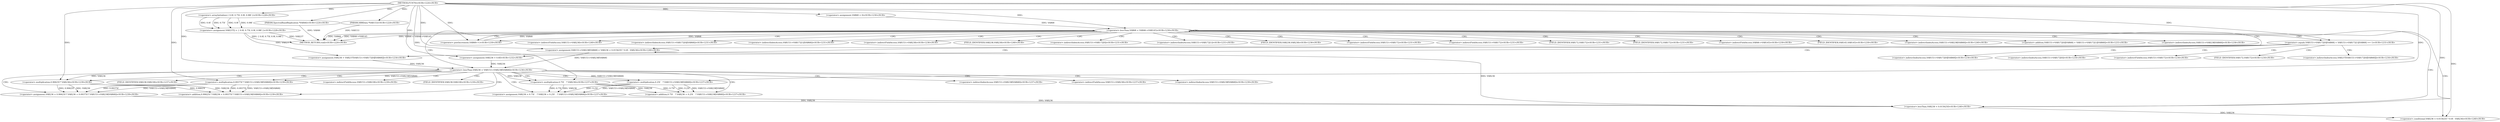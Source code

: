 
digraph "FUN70" {  

"6961" [label = "(METHOD,FUN70)<SUB>1224</SUB>" ]

"7072" [label = "(METHOD_RETURN,void)<SUB>1224</SUB>" ]

"6962" [label = "(PARAM,SpectralBandReplication *VAR46)<SUB>1224</SUB>" ]

"6963" [label = "(PARAM,SBRData *VAR153)<SUB>1224</SUB>" ]

"6968" [label = "(&lt;operator&gt;.assignment,VAR237[] = { 0.0f, 0.75f, 0.9f, 0.98f })<SUB>1228</SUB>" ]

"6980" [label = "(&lt;operator&gt;.lessThan,VAR68 &lt; VAR46-&gt;VAR145)<SUB>1230</SUB>" ]

"6985" [label = "(&lt;operator&gt;.postIncrement,VAR68++)<SUB>1230</SUB>" ]

"6970" [label = "(&lt;operator&gt;.arrayInitializer,{ 0.0f, 0.75f, 0.9f, 0.98f })<SUB>1228</SUB>" ]

"6977" [label = "(&lt;operator&gt;.assignment,VAR68 = 0)<SUB>1230</SUB>" ]

"7060" [label = "(&lt;operator&gt;.assignment,VAR153-&gt;VAR238[VAR68] = VAR236 &lt; 0.015625f ? 0.0f : VAR236)<SUB>1240</SUB>" ]

"6989" [label = "(&lt;operator&gt;.equals,VAR153-&gt;VAR172[0][VAR68] + VAR153-&gt;VAR172[1][VAR68] == 1)<SUB>1231</SUB>" ]

"7024" [label = "(&lt;operator&gt;.lessThan,VAR236 &lt; VAR153-&gt;VAR238[VAR68])<SUB>1236</SUB>" ]

"7007" [label = "(&lt;operator&gt;.assignment,VAR236 = 0.6f)<SUB>1232</SUB>" ]

"7032" [label = "(&lt;operator&gt;.assignment,VAR236 = 0.75f    * VAR236 + 0.25f    * VAR153-&gt;VAR238[VAR68])<SUB>1237</SUB>" ]

"7066" [label = "(&lt;operator&gt;.conditional,VAR236 &lt; 0.015625f ? 0.0f : VAR236)<SUB>1240</SUB>" ]

"7012" [label = "(&lt;operator&gt;.assignment,VAR236 = VAR237[VAR153-&gt;VAR172[0][VAR68]])<SUB>1234</SUB>" ]

"7047" [label = "(&lt;operator&gt;.assignment,VAR236 = 0.90625f * VAR236 + 0.09375f * VAR153-&gt;VAR238[VAR68])<SUB>1239</SUB>" ]

"7067" [label = "(&lt;operator&gt;.lessThan,VAR236 &lt; 0.015625f)<SUB>1240</SUB>" ]

"7034" [label = "(&lt;operator&gt;.addition,0.75f    * VAR236 + 0.25f    * VAR153-&gt;VAR238[VAR68])<SUB>1237</SUB>" ]

"7035" [label = "(&lt;operator&gt;.multiplication,0.75f    * VAR236)<SUB>1237</SUB>" ]

"7038" [label = "(&lt;operator&gt;.multiplication,0.25f    * VAR153-&gt;VAR238[VAR68])<SUB>1237</SUB>" ]

"7049" [label = "(&lt;operator&gt;.addition,0.90625f * VAR236 + 0.09375f * VAR153-&gt;VAR238[VAR68])<SUB>1239</SUB>" ]

"7050" [label = "(&lt;operator&gt;.multiplication,0.90625f * VAR236)<SUB>1239</SUB>" ]

"7053" [label = "(&lt;operator&gt;.multiplication,0.09375f * VAR153-&gt;VAR238[VAR68])<SUB>1239</SUB>" ]

"6982" [label = "(&lt;operator&gt;.indirectFieldAccess,VAR46-&gt;VAR145)<SUB>1230</SUB>" ]

"6984" [label = "(FIELD_IDENTIFIER,VAR145,VAR145)<SUB>1230</SUB>" ]

"7061" [label = "(&lt;operator&gt;.indirectIndexAccess,VAR153-&gt;VAR238[VAR68])<SUB>1240</SUB>" ]

"6990" [label = "(&lt;operator&gt;.addition,VAR153-&gt;VAR172[0][VAR68] + VAR153-&gt;VAR172[1][VAR68])<SUB>1231</SUB>" ]

"7026" [label = "(&lt;operator&gt;.indirectIndexAccess,VAR153-&gt;VAR238[VAR68])<SUB>1236</SUB>" ]

"7062" [label = "(&lt;operator&gt;.indirectFieldAccess,VAR153-&gt;VAR238)<SUB>1240</SUB>" ]

"6991" [label = "(&lt;operator&gt;.indirectIndexAccess,VAR153-&gt;VAR172[0][VAR68])<SUB>1231</SUB>" ]

"6998" [label = "(&lt;operator&gt;.indirectIndexAccess,VAR153-&gt;VAR172[1][VAR68])<SUB>1231</SUB>" ]

"7027" [label = "(&lt;operator&gt;.indirectFieldAccess,VAR153-&gt;VAR238)<SUB>1236</SUB>" ]

"7064" [label = "(FIELD_IDENTIFIER,VAR238,VAR238)<SUB>1240</SUB>" ]

"6992" [label = "(&lt;operator&gt;.indirectIndexAccess,VAR153-&gt;VAR172[0])<SUB>1231</SUB>" ]

"6999" [label = "(&lt;operator&gt;.indirectIndexAccess,VAR153-&gt;VAR172[1])<SUB>1231</SUB>" ]

"7014" [label = "(&lt;operator&gt;.indirectIndexAccess,VAR237[VAR153-&gt;VAR172[0][VAR68]])<SUB>1234</SUB>" ]

"7029" [label = "(FIELD_IDENTIFIER,VAR238,VAR238)<SUB>1236</SUB>" ]

"6993" [label = "(&lt;operator&gt;.indirectFieldAccess,VAR153-&gt;VAR172)<SUB>1231</SUB>" ]

"7000" [label = "(&lt;operator&gt;.indirectFieldAccess,VAR153-&gt;VAR172)<SUB>1231</SUB>" ]

"7016" [label = "(&lt;operator&gt;.indirectIndexAccess,VAR153-&gt;VAR172[0][VAR68])<SUB>1234</SUB>" ]

"7040" [label = "(&lt;operator&gt;.indirectIndexAccess,VAR153-&gt;VAR238[VAR68])<SUB>1237</SUB>" ]

"6995" [label = "(FIELD_IDENTIFIER,VAR172,VAR172)<SUB>1231</SUB>" ]

"7002" [label = "(FIELD_IDENTIFIER,VAR172,VAR172)<SUB>1231</SUB>" ]

"7017" [label = "(&lt;operator&gt;.indirectIndexAccess,VAR153-&gt;VAR172[0])<SUB>1234</SUB>" ]

"7041" [label = "(&lt;operator&gt;.indirectFieldAccess,VAR153-&gt;VAR238)<SUB>1237</SUB>" ]

"7055" [label = "(&lt;operator&gt;.indirectIndexAccess,VAR153-&gt;VAR238[VAR68])<SUB>1239</SUB>" ]

"7018" [label = "(&lt;operator&gt;.indirectFieldAccess,VAR153-&gt;VAR172)<SUB>1234</SUB>" ]

"7043" [label = "(FIELD_IDENTIFIER,VAR238,VAR238)<SUB>1237</SUB>" ]

"7056" [label = "(&lt;operator&gt;.indirectFieldAccess,VAR153-&gt;VAR238)<SUB>1239</SUB>" ]

"7020" [label = "(FIELD_IDENTIFIER,VAR172,VAR172)<SUB>1234</SUB>" ]

"7058" [label = "(FIELD_IDENTIFIER,VAR238,VAR238)<SUB>1239</SUB>" ]

  "6962" -> "7072"  [ label = "DDG: VAR46"] 

  "6963" -> "7072"  [ label = "DDG: VAR153"] 

  "6968" -> "7072"  [ label = "DDG: VAR237"] 

  "6968" -> "7072"  [ label = "DDG: { 0.0f, 0.75f, 0.9f, 0.98f }"] 

  "6980" -> "7072"  [ label = "DDG: VAR68"] 

  "6980" -> "7072"  [ label = "DDG: VAR46-&gt;VAR145"] 

  "6980" -> "7072"  [ label = "DDG: VAR68 &lt; VAR46-&gt;VAR145"] 

  "6961" -> "6962"  [ label = "DDG: "] 

  "6961" -> "6963"  [ label = "DDG: "] 

  "6970" -> "6968"  [ label = "DDG: 0.0f"] 

  "6970" -> "6968"  [ label = "DDG: 0.75f"] 

  "6970" -> "6968"  [ label = "DDG: 0.9f"] 

  "6970" -> "6968"  [ label = "DDG: 0.98f"] 

  "6961" -> "6970"  [ label = "DDG: "] 

  "6961" -> "6977"  [ label = "DDG: "] 

  "6977" -> "6980"  [ label = "DDG: VAR68"] 

  "6985" -> "6980"  [ label = "DDG: VAR68"] 

  "6961" -> "6980"  [ label = "DDG: "] 

  "6980" -> "6985"  [ label = "DDG: VAR68"] 

  "6961" -> "6985"  [ label = "DDG: "] 

  "6961" -> "7060"  [ label = "DDG: "] 

  "7067" -> "7060"  [ label = "DDG: VAR236"] 

  "6961" -> "6989"  [ label = "DDG: "] 

  "6961" -> "7007"  [ label = "DDG: "] 

  "7012" -> "7024"  [ label = "DDG: VAR236"] 

  "7007" -> "7024"  [ label = "DDG: VAR236"] 

  "6961" -> "7024"  [ label = "DDG: "] 

  "7060" -> "7024"  [ label = "DDG: VAR153-&gt;VAR238[VAR68]"] 

  "7035" -> "7032"  [ label = "DDG: 0.75f"] 

  "7035" -> "7032"  [ label = "DDG: VAR236"] 

  "7038" -> "7032"  [ label = "DDG: 0.25f"] 

  "7038" -> "7032"  [ label = "DDG: VAR153-&gt;VAR238[VAR68]"] 

  "6961" -> "7066"  [ label = "DDG: "] 

  "7067" -> "7066"  [ label = "DDG: VAR236"] 

  "6968" -> "7012"  [ label = "DDG: VAR237"] 

  "7050" -> "7047"  [ label = "DDG: 0.90625f"] 

  "7050" -> "7047"  [ label = "DDG: VAR236"] 

  "7053" -> "7047"  [ label = "DDG: 0.09375f"] 

  "7053" -> "7047"  [ label = "DDG: VAR153-&gt;VAR238[VAR68]"] 

  "7047" -> "7067"  [ label = "DDG: VAR236"] 

  "7032" -> "7067"  [ label = "DDG: VAR236"] 

  "6961" -> "7067"  [ label = "DDG: "] 

  "7035" -> "7034"  [ label = "DDG: 0.75f"] 

  "7035" -> "7034"  [ label = "DDG: VAR236"] 

  "7038" -> "7034"  [ label = "DDG: 0.25f"] 

  "7038" -> "7034"  [ label = "DDG: VAR153-&gt;VAR238[VAR68]"] 

  "6961" -> "7035"  [ label = "DDG: "] 

  "7024" -> "7035"  [ label = "DDG: VAR236"] 

  "6961" -> "7038"  [ label = "DDG: "] 

  "7024" -> "7038"  [ label = "DDG: VAR153-&gt;VAR238[VAR68]"] 

  "7050" -> "7049"  [ label = "DDG: 0.90625f"] 

  "7050" -> "7049"  [ label = "DDG: VAR236"] 

  "7053" -> "7049"  [ label = "DDG: 0.09375f"] 

  "7053" -> "7049"  [ label = "DDG: VAR153-&gt;VAR238[VAR68]"] 

  "6961" -> "7050"  [ label = "DDG: "] 

  "7024" -> "7050"  [ label = "DDG: VAR236"] 

  "6961" -> "7053"  [ label = "DDG: "] 

  "7024" -> "7053"  [ label = "DDG: VAR153-&gt;VAR238[VAR68]"] 

  "6980" -> "6992"  [ label = "CDG: "] 

  "6980" -> "6995"  [ label = "CDG: "] 

  "6980" -> "7061"  [ label = "CDG: "] 

  "6980" -> "7067"  [ label = "CDG: "] 

  "6980" -> "6989"  [ label = "CDG: "] 

  "6980" -> "7002"  [ label = "CDG: "] 

  "6980" -> "6998"  [ label = "CDG: "] 

  "6980" -> "6985"  [ label = "CDG: "] 

  "6980" -> "7066"  [ label = "CDG: "] 

  "6980" -> "7062"  [ label = "CDG: "] 

  "6980" -> "7064"  [ label = "CDG: "] 

  "6980" -> "7026"  [ label = "CDG: "] 

  "6980" -> "6990"  [ label = "CDG: "] 

  "6980" -> "6999"  [ label = "CDG: "] 

  "6980" -> "6982"  [ label = "CDG: "] 

  "6980" -> "7029"  [ label = "CDG: "] 

  "6980" -> "6993"  [ label = "CDG: "] 

  "6980" -> "6991"  [ label = "CDG: "] 

  "6980" -> "7060"  [ label = "CDG: "] 

  "6980" -> "7024"  [ label = "CDG: "] 

  "6980" -> "7000"  [ label = "CDG: "] 

  "6980" -> "6980"  [ label = "CDG: "] 

  "6980" -> "7027"  [ label = "CDG: "] 

  "6980" -> "6984"  [ label = "CDG: "] 

  "6989" -> "7014"  [ label = "CDG: "] 

  "6989" -> "7020"  [ label = "CDG: "] 

  "6989" -> "7012"  [ label = "CDG: "] 

  "6989" -> "7017"  [ label = "CDG: "] 

  "6989" -> "7007"  [ label = "CDG: "] 

  "6989" -> "7018"  [ label = "CDG: "] 

  "6989" -> "7016"  [ label = "CDG: "] 

  "7024" -> "7053"  [ label = "CDG: "] 

  "7024" -> "7034"  [ label = "CDG: "] 

  "7024" -> "7032"  [ label = "CDG: "] 

  "7024" -> "7049"  [ label = "CDG: "] 

  "7024" -> "7058"  [ label = "CDG: "] 

  "7024" -> "7043"  [ label = "CDG: "] 

  "7024" -> "7041"  [ label = "CDG: "] 

  "7024" -> "7050"  [ label = "CDG: "] 

  "7024" -> "7035"  [ label = "CDG: "] 

  "7024" -> "7040"  [ label = "CDG: "] 

  "7024" -> "7038"  [ label = "CDG: "] 

  "7024" -> "7056"  [ label = "CDG: "] 

  "7024" -> "7055"  [ label = "CDG: "] 

  "7024" -> "7047"  [ label = "CDG: "] 

}